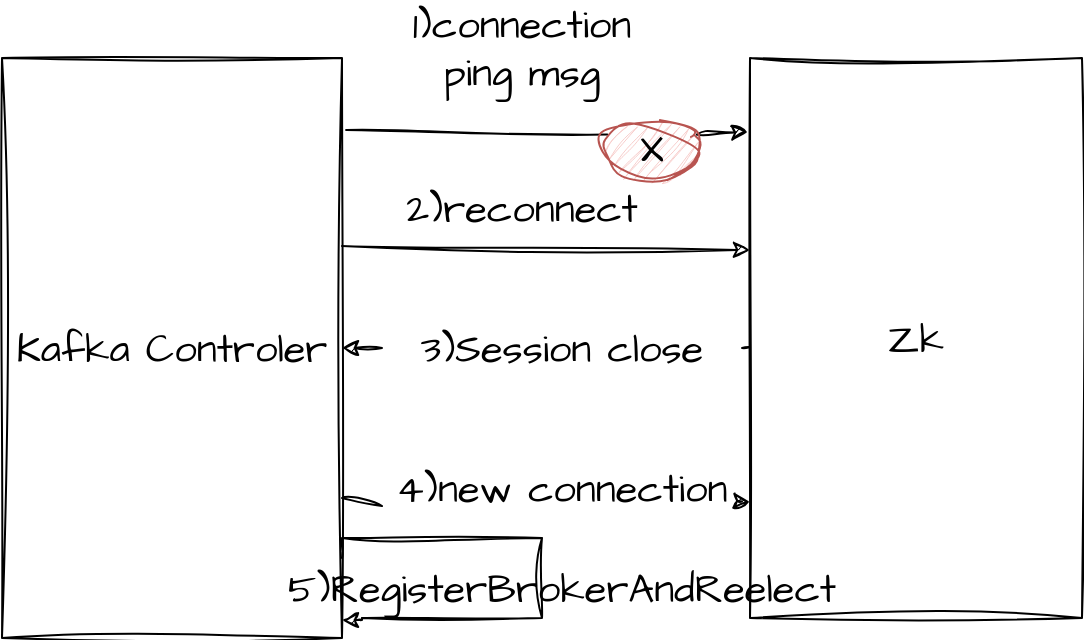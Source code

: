 <mxfile version="20.8.20" type="github">
  <diagram id="C5RBs43oDa-KdzZeNtuy" name="Page-1">
    <mxGraphModel dx="1021" dy="697" grid="1" gridSize="10" guides="1" tooltips="1" connect="1" arrows="1" fold="1" page="1" pageScale="1" pageWidth="827" pageHeight="1169" math="0" shadow="0">
      <root>
        <mxCell id="WIyWlLk6GJQsqaUBKTNV-0" />
        <mxCell id="WIyWlLk6GJQsqaUBKTNV-1" parent="WIyWlLk6GJQsqaUBKTNV-0" />
        <mxCell id="egi0bB2MHMF-HuieAXsn-0" value="Kafka Controler" style="rounded=0;whiteSpace=wrap;html=1;sketch=1;hachureGap=4;jiggle=2;curveFitting=1;fontFamily=Architects Daughter;fontSource=https%3A%2F%2Ffonts.googleapis.com%2Fcss%3Ffamily%3DArchitects%2BDaughter;fontSize=20;" vertex="1" parent="WIyWlLk6GJQsqaUBKTNV-1">
          <mxGeometry x="40" y="170" width="170" height="290" as="geometry" />
        </mxCell>
        <mxCell id="egi0bB2MHMF-HuieAXsn-1" value="Zk" style="rounded=0;whiteSpace=wrap;html=1;sketch=1;hachureGap=4;jiggle=2;curveFitting=1;fontFamily=Architects Daughter;fontSource=https%3A%2F%2Ffonts.googleapis.com%2Fcss%3Ffamily%3DArchitects%2BDaughter;fontSize=20;" vertex="1" parent="WIyWlLk6GJQsqaUBKTNV-1">
          <mxGeometry x="414" y="170" width="166" height="280" as="geometry" />
        </mxCell>
        <mxCell id="egi0bB2MHMF-HuieAXsn-2" value="" style="endArrow=classic;html=1;rounded=0;sketch=1;hachureGap=4;jiggle=2;curveFitting=1;fontFamily=Architects Daughter;fontSource=https%3A%2F%2Ffonts.googleapis.com%2Fcss%3Ffamily%3DArchitects%2BDaughter;fontSize=16;entryX=-0.006;entryY=0.132;entryDx=0;entryDy=0;exitX=1;exitY=0.25;exitDx=0;exitDy=0;startArrow=none;entryPerimeter=0;" edge="1" parent="WIyWlLk6GJQsqaUBKTNV-1" source="egi0bB2MHMF-HuieAXsn-4" target="egi0bB2MHMF-HuieAXsn-1">
          <mxGeometry width="50" height="50" relative="1" as="geometry">
            <mxPoint x="230" y="210" as="sourcePoint" />
            <mxPoint x="280" y="160" as="targetPoint" />
          </mxGeometry>
        </mxCell>
        <mxCell id="egi0bB2MHMF-HuieAXsn-3" value="1)connection&lt;br&gt;ping msg" style="text;html=1;strokeColor=none;fillColor=none;align=center;verticalAlign=middle;whiteSpace=wrap;rounded=0;fontSize=20;fontFamily=Architects Daughter;" vertex="1" parent="WIyWlLk6GJQsqaUBKTNV-1">
          <mxGeometry x="270" y="150" width="60" height="30" as="geometry" />
        </mxCell>
        <mxCell id="egi0bB2MHMF-HuieAXsn-5" value="" style="endArrow=none;html=1;rounded=0;sketch=1;hachureGap=4;jiggle=2;curveFitting=1;fontFamily=Architects Daughter;fontSource=https%3A%2F%2Ffonts.googleapis.com%2Fcss%3Ffamily%3DArchitects%2BDaughter;fontSize=16;entryX=0;entryY=0.25;entryDx=0;entryDy=0;exitX=1.012;exitY=0.124;exitDx=0;exitDy=0;exitPerimeter=0;" edge="1" parent="WIyWlLk6GJQsqaUBKTNV-1" source="egi0bB2MHMF-HuieAXsn-0" target="egi0bB2MHMF-HuieAXsn-4">
          <mxGeometry width="50" height="50" relative="1" as="geometry">
            <mxPoint x="210" y="243" as="sourcePoint" />
            <mxPoint x="414" y="205" as="targetPoint" />
          </mxGeometry>
        </mxCell>
        <mxCell id="egi0bB2MHMF-HuieAXsn-4" value="X" style="ellipse;whiteSpace=wrap;html=1;sketch=1;hachureGap=4;jiggle=2;curveFitting=1;fontFamily=Architects Daughter;fontSource=https%3A%2F%2Ffonts.googleapis.com%2Fcss%3Ffamily%3DArchitects%2BDaughter;fontSize=20;fillColor=#f8cecc;strokeColor=#b85450;" vertex="1" parent="WIyWlLk6GJQsqaUBKTNV-1">
          <mxGeometry x="340" y="200" width="50" height="30" as="geometry" />
        </mxCell>
        <mxCell id="egi0bB2MHMF-HuieAXsn-8" value="" style="endArrow=classic;html=1;rounded=0;sketch=1;hachureGap=4;jiggle=2;curveFitting=1;fontFamily=Architects Daughter;fontSource=https%3A%2F%2Ffonts.googleapis.com%2Fcss%3Ffamily%3DArchitects%2BDaughter;fontSize=16;entryX=0;entryY=0.8;entryDx=0;entryDy=0;entryPerimeter=0;" edge="1" parent="WIyWlLk6GJQsqaUBKTNV-1">
          <mxGeometry width="50" height="50" relative="1" as="geometry">
            <mxPoint x="210" y="264" as="sourcePoint" />
            <mxPoint x="414" y="266" as="targetPoint" />
          </mxGeometry>
        </mxCell>
        <mxCell id="egi0bB2MHMF-HuieAXsn-9" value="2)reconnect" style="text;html=1;strokeColor=none;fillColor=none;align=center;verticalAlign=middle;whiteSpace=wrap;rounded=0;fontSize=20;fontFamily=Architects Daughter;" vertex="1" parent="WIyWlLk6GJQsqaUBKTNV-1">
          <mxGeometry x="270" y="230" width="60" height="30" as="geometry" />
        </mxCell>
        <mxCell id="egi0bB2MHMF-HuieAXsn-10" value="" style="endArrow=classic;html=1;rounded=0;sketch=1;hachureGap=4;jiggle=2;curveFitting=1;fontFamily=Architects Daughter;fontSource=https%3A%2F%2Ffonts.googleapis.com%2Fcss%3Ffamily%3DArchitects%2BDaughter;fontSize=16;entryX=1;entryY=0.5;entryDx=0;entryDy=0;startArrow=none;" edge="1" parent="WIyWlLk6GJQsqaUBKTNV-1" source="egi0bB2MHMF-HuieAXsn-7" target="egi0bB2MHMF-HuieAXsn-0">
          <mxGeometry width="50" height="50" relative="1" as="geometry">
            <mxPoint x="414" y="314.5" as="sourcePoint" />
            <mxPoint x="334" y="314.5" as="targetPoint" />
          </mxGeometry>
        </mxCell>
        <mxCell id="egi0bB2MHMF-HuieAXsn-13" value="" style="endArrow=classic;html=1;rounded=0;sketch=1;hachureGap=4;jiggle=2;curveFitting=1;fontFamily=Architects Daughter;fontSource=https%3A%2F%2Ffonts.googleapis.com%2Fcss%3Ffamily%3DArchitects%2BDaughter;fontSize=16;entryX=0;entryY=0.8;entryDx=0;entryDy=0;entryPerimeter=0;startArrow=none;" edge="1" parent="WIyWlLk6GJQsqaUBKTNV-1" source="egi0bB2MHMF-HuieAXsn-15">
          <mxGeometry width="50" height="50" relative="1" as="geometry">
            <mxPoint x="210" y="390" as="sourcePoint" />
            <mxPoint x="414" y="392" as="targetPoint" />
          </mxGeometry>
        </mxCell>
        <mxCell id="egi0bB2MHMF-HuieAXsn-14" value="" style="endArrow=none;html=1;rounded=0;sketch=1;hachureGap=4;jiggle=2;curveFitting=1;fontFamily=Architects Daughter;fontSource=https%3A%2F%2Ffonts.googleapis.com%2Fcss%3Ffamily%3DArchitects%2BDaughter;fontSize=16;entryX=1;entryY=0.5;entryDx=0;entryDy=0;" edge="1" parent="WIyWlLk6GJQsqaUBKTNV-1" target="egi0bB2MHMF-HuieAXsn-7">
          <mxGeometry width="50" height="50" relative="1" as="geometry">
            <mxPoint x="414" y="314.5" as="sourcePoint" />
            <mxPoint x="210" y="315" as="targetPoint" />
          </mxGeometry>
        </mxCell>
        <mxCell id="egi0bB2MHMF-HuieAXsn-7" value="3)Session&amp;nbsp;close" style="text;html=1;strokeColor=none;fillColor=none;align=center;verticalAlign=middle;whiteSpace=wrap;rounded=0;fontSize=20;fontFamily=Architects Daughter;" vertex="1" parent="WIyWlLk6GJQsqaUBKTNV-1">
          <mxGeometry x="230" y="300" width="180" height="30" as="geometry" />
        </mxCell>
        <mxCell id="egi0bB2MHMF-HuieAXsn-16" value="" style="endArrow=none;html=1;rounded=0;sketch=1;hachureGap=4;jiggle=2;curveFitting=1;fontFamily=Architects Daughter;fontSource=https%3A%2F%2Ffonts.googleapis.com%2Fcss%3Ffamily%3DArchitects%2BDaughter;fontSize=16;entryX=0;entryY=0.8;entryDx=0;entryDy=0;entryPerimeter=0;" edge="1" parent="WIyWlLk6GJQsqaUBKTNV-1" target="egi0bB2MHMF-HuieAXsn-15">
          <mxGeometry width="50" height="50" relative="1" as="geometry">
            <mxPoint x="210" y="390" as="sourcePoint" />
            <mxPoint x="414" y="392" as="targetPoint" />
          </mxGeometry>
        </mxCell>
        <mxCell id="egi0bB2MHMF-HuieAXsn-15" value="4)new connection" style="text;html=1;strokeColor=none;fillColor=none;align=center;verticalAlign=middle;whiteSpace=wrap;rounded=0;fontSize=20;fontFamily=Architects Daughter;" vertex="1" parent="WIyWlLk6GJQsqaUBKTNV-1">
          <mxGeometry x="230" y="370" width="180" height="30" as="geometry" />
        </mxCell>
        <mxCell id="egi0bB2MHMF-HuieAXsn-17" value="" style="endArrow=classic;html=1;rounded=0;sketch=1;hachureGap=4;jiggle=2;curveFitting=1;fontFamily=Architects Daughter;fontSource=https%3A%2F%2Ffonts.googleapis.com%2Fcss%3Ffamily%3DArchitects%2BDaughter;fontSize=16;edgeStyle=orthogonalEdgeStyle;entryX=1;entryY=0.969;entryDx=0;entryDy=0;entryPerimeter=0;" edge="1" parent="WIyWlLk6GJQsqaUBKTNV-1" target="egi0bB2MHMF-HuieAXsn-0">
          <mxGeometry width="50" height="50" relative="1" as="geometry">
            <mxPoint x="210" y="420" as="sourcePoint" />
            <mxPoint x="220" y="470" as="targetPoint" />
            <Array as="points">
              <mxPoint x="210" y="410" />
              <mxPoint x="310" y="410" />
              <mxPoint x="310" y="450" />
              <mxPoint x="220" y="450" />
              <mxPoint x="220" y="451" />
            </Array>
          </mxGeometry>
        </mxCell>
        <mxCell id="egi0bB2MHMF-HuieAXsn-18" value="5)RegisterBrokerAndReelect" style="text;html=1;strokeColor=none;fillColor=none;align=center;verticalAlign=middle;whiteSpace=wrap;rounded=0;fontSize=20;fontFamily=Architects Daughter;" vertex="1" parent="WIyWlLk6GJQsqaUBKTNV-1">
          <mxGeometry x="230" y="420" width="180" height="30" as="geometry" />
        </mxCell>
      </root>
    </mxGraphModel>
  </diagram>
</mxfile>
